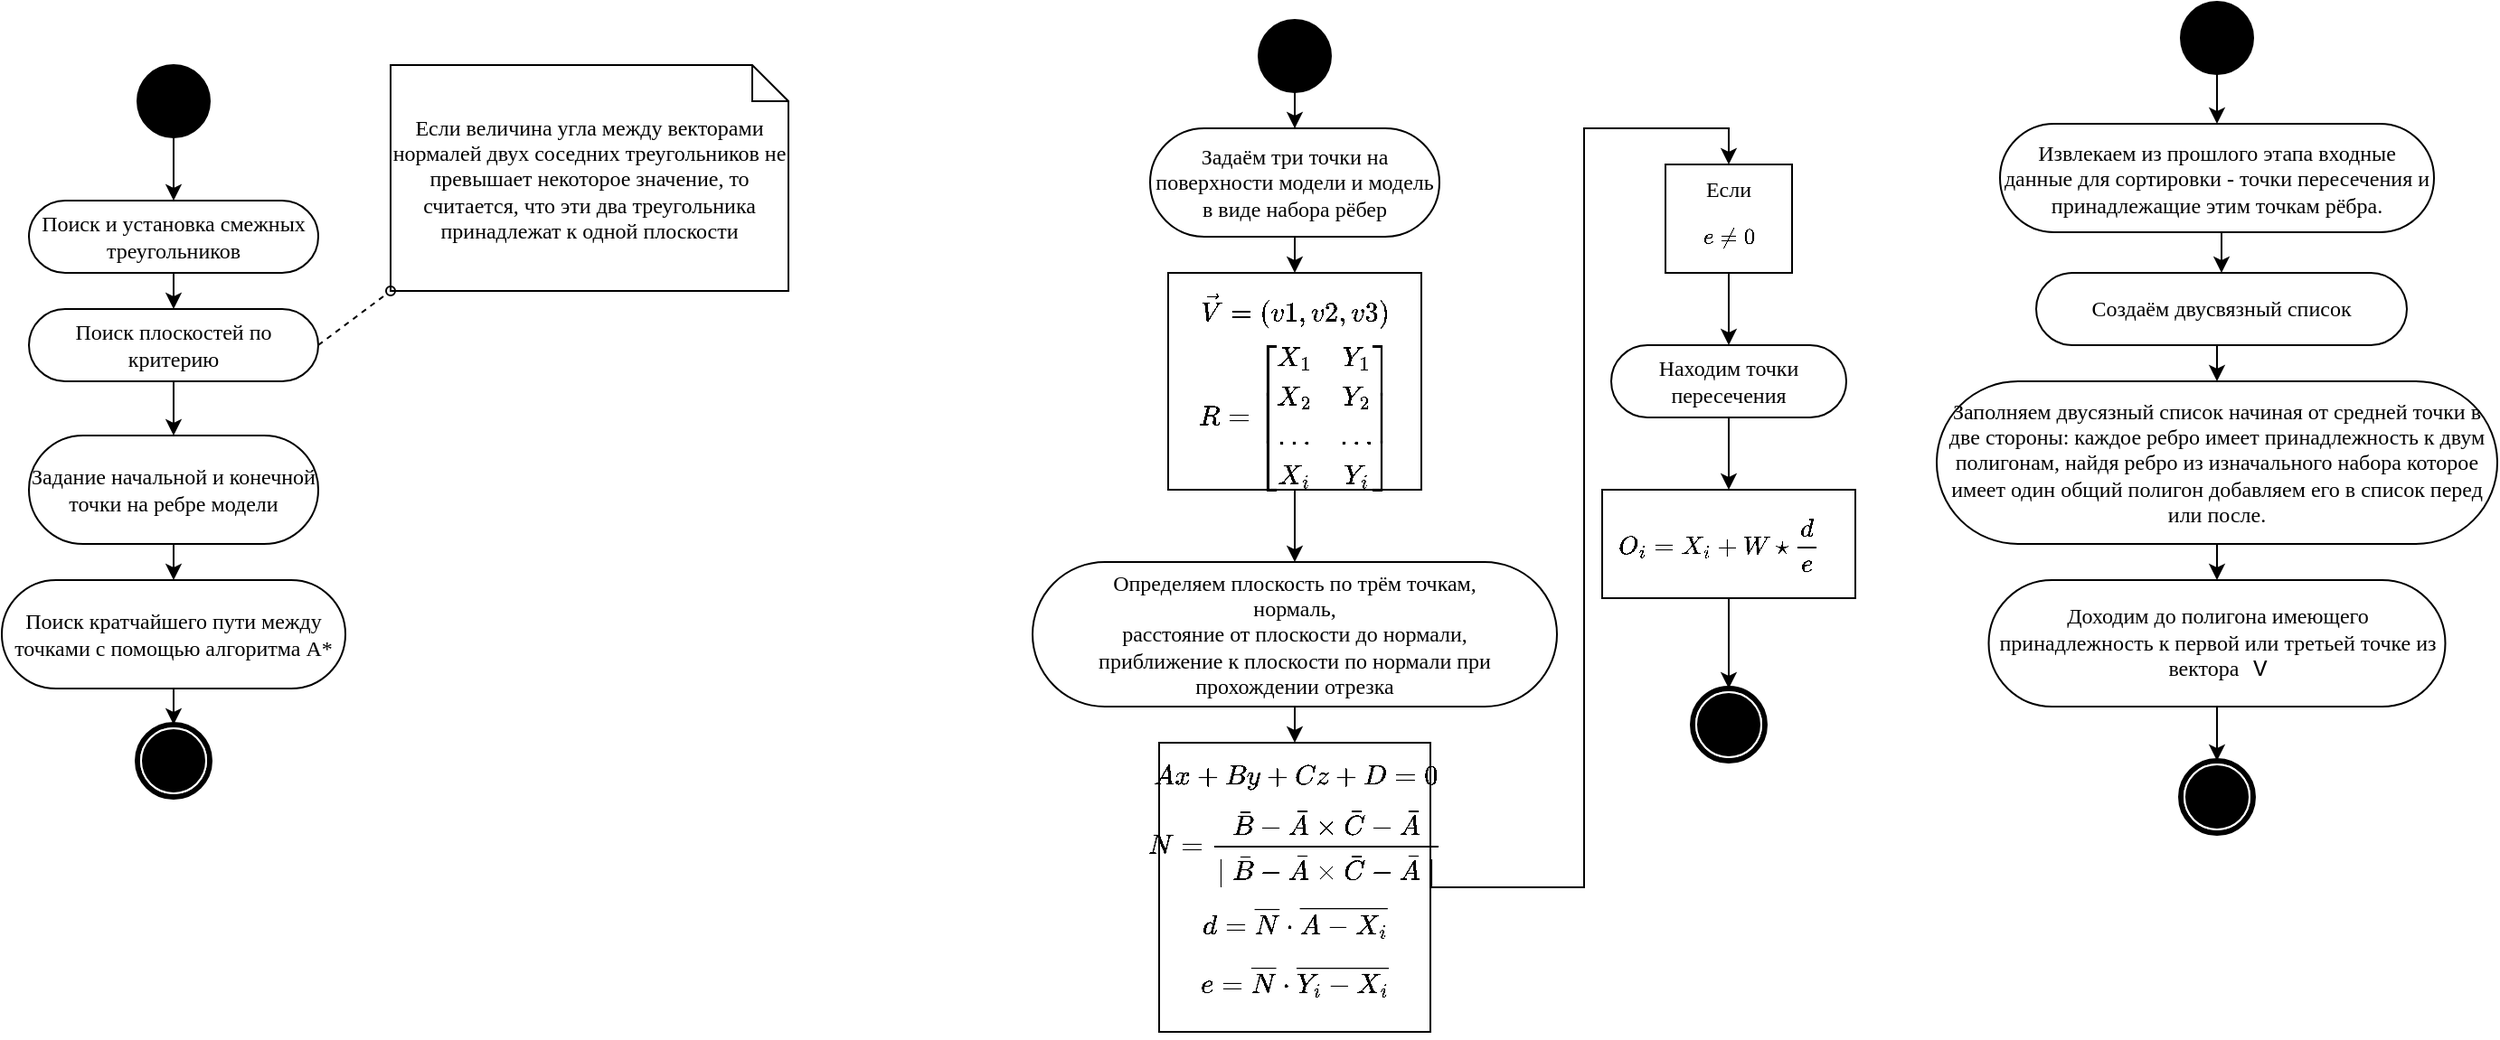 <mxfile version="14.1.9" type="github">
  <diagram id="rqI_ppBprp_Sd8-UaLiR" name="Page-1">
    <mxGraphModel dx="1865" dy="580" grid="1" gridSize="10" guides="1" tooltips="1" connect="1" arrows="1" fold="1" page="1" pageScale="1" pageWidth="827" pageHeight="1169" math="1" shadow="0">
      <root>
        <mxCell id="0" />
        <mxCell id="1" parent="0" />
        <mxCell id="YjNDBlbt8UtDI5Ee4jb6-37" style="edgeStyle=orthogonalEdgeStyle;rounded=0;orthogonalLoop=1;jettySize=auto;html=1;exitX=0.5;exitY=1;exitDx=0;exitDy=0;entryX=0.5;entryY=0;entryDx=0;entryDy=0;" parent="1" source="YjNDBlbt8UtDI5Ee4jb6-34" target="YjNDBlbt8UtDI5Ee4jb6-36" edge="1">
          <mxGeometry relative="1" as="geometry" />
        </mxCell>
        <mxCell id="YjNDBlbt8UtDI5Ee4jb6-34" value="" style="rounded=0;whiteSpace=wrap;html=1;" parent="1" vertex="1">
          <mxGeometry x="270" y="340" width="140" height="60" as="geometry" />
        </mxCell>
        <mxCell id="YjNDBlbt8UtDI5Ee4jb6-31" value="" style="edgeStyle=orthogonalEdgeStyle;rounded=0;orthogonalLoop=1;jettySize=auto;html=1;" parent="1" source="YjNDBlbt8UtDI5Ee4jb6-27" target="YjNDBlbt8UtDI5Ee4jb6-30" edge="1">
          <mxGeometry relative="1" as="geometry" />
        </mxCell>
        <mxCell id="YjNDBlbt8UtDI5Ee4jb6-27" value="" style="rounded=0;whiteSpace=wrap;html=1;" parent="1" vertex="1">
          <mxGeometry x="305" y="160" width="70" height="60" as="geometry" />
        </mxCell>
        <mxCell id="YjNDBlbt8UtDI5Ee4jb6-3" value="" style="edgeStyle=orthogonalEdgeStyle;rounded=0;orthogonalLoop=1;jettySize=auto;html=1;entryX=0.5;entryY=0;entryDx=0;entryDy=0;" parent="1" source="YjNDBlbt8UtDI5Ee4jb6-1" target="YjNDBlbt8UtDI5Ee4jb6-4" edge="1">
          <mxGeometry relative="1" as="geometry" />
        </mxCell>
        <mxCell id="YjNDBlbt8UtDI5Ee4jb6-1" value="" style="ellipse;whiteSpace=wrap;html=1;rounded=0;shadow=0;comic=0;labelBackgroundColor=none;strokeWidth=1;fillColor=#000000;fontFamily=Verdana;fontSize=12;align=center;" parent="1" vertex="1">
          <mxGeometry x="80" y="80" width="40" height="40" as="geometry" />
        </mxCell>
        <mxCell id="YjNDBlbt8UtDI5Ee4jb6-5" style="edgeStyle=orthogonalEdgeStyle;rounded=0;orthogonalLoop=1;jettySize=auto;html=1;exitX=0.5;exitY=1;exitDx=0;exitDy=0;entryX=0.5;entryY=0;entryDx=0;entryDy=0;" parent="1" source="YjNDBlbt8UtDI5Ee4jb6-4" edge="1">
          <mxGeometry relative="1" as="geometry">
            <mxPoint x="100" y="220" as="targetPoint" />
          </mxGeometry>
        </mxCell>
        <mxCell id="YjNDBlbt8UtDI5Ee4jb6-4" value="Задаём три точки на поверхности модели и модель в виде набора рёбер" style="rounded=1;whiteSpace=wrap;html=1;shadow=0;comic=0;labelBackgroundColor=none;strokeWidth=1;fontFamily=Verdana;fontSize=12;align=center;arcSize=50;" parent="1" vertex="1">
          <mxGeometry x="20" y="140" width="160" height="60" as="geometry" />
        </mxCell>
        <mxCell id="YjNDBlbt8UtDI5Ee4jb6-11" style="edgeStyle=orthogonalEdgeStyle;rounded=0;orthogonalLoop=1;jettySize=auto;html=1;exitX=0.5;exitY=1;exitDx=0;exitDy=0;entryX=0.5;entryY=0;entryDx=0;entryDy=0;" parent="1" source="YjNDBlbt8UtDI5Ee4jb6-6" target="YjNDBlbt8UtDI5Ee4jb6-10" edge="1">
          <mxGeometry relative="1" as="geometry" />
        </mxCell>
        <mxCell id="YjNDBlbt8UtDI5Ee4jb6-6" value="Определяем плоскость по трём точкам, &lt;br&gt;нормаль, &lt;br&gt;расстояние от плоскости до нормали,&lt;br&gt;приближение к плоскости по нормали при прохождении отрезка" style="rounded=1;whiteSpace=wrap;html=1;shadow=0;comic=0;labelBackgroundColor=none;strokeWidth=1;fontFamily=Verdana;fontSize=12;align=center;arcSize=50;" parent="1" vertex="1">
          <mxGeometry x="-45" y="380" width="290" height="80" as="geometry" />
        </mxCell>
        <mxCell id="YjNDBlbt8UtDI5Ee4jb6-23" value="" style="edgeStyle=orthogonalEdgeStyle;rounded=0;orthogonalLoop=1;jettySize=auto;html=1;" parent="1" source="YjNDBlbt8UtDI5Ee4jb6-8" target="YjNDBlbt8UtDI5Ee4jb6-6" edge="1">
          <mxGeometry relative="1" as="geometry" />
        </mxCell>
        <mxCell id="YjNDBlbt8UtDI5Ee4jb6-8" value="" style="rounded=0;whiteSpace=wrap;html=1;shadow=0;comic=0;labelBackgroundColor=none;strokeWidth=1;fontFamily=Verdana;fontSize=12;align=center;arcSize=50;" parent="1" vertex="1">
          <mxGeometry x="30" y="220" width="140" height="120" as="geometry" />
        </mxCell>
        <mxCell id="YjNDBlbt8UtDI5Ee4jb6-32" style="edgeStyle=orthogonalEdgeStyle;rounded=0;orthogonalLoop=1;jettySize=auto;html=1;exitX=1;exitY=0.5;exitDx=0;exitDy=0;entryX=0.5;entryY=0;entryDx=0;entryDy=0;" parent="1" source="YjNDBlbt8UtDI5Ee4jb6-10" target="YjNDBlbt8UtDI5Ee4jb6-27" edge="1">
          <mxGeometry relative="1" as="geometry">
            <mxPoint x="280.0" y="176.667" as="targetPoint" />
            <Array as="points">
              <mxPoint x="260" y="560" />
              <mxPoint x="260" y="140" />
              <mxPoint x="340" y="140" />
            </Array>
          </mxGeometry>
        </mxCell>
        <mxCell id="YjNDBlbt8UtDI5Ee4jb6-10" value="&lt;span style=&quot;text-align: left ; background-color: rgb(255 , 255 , 255)&quot;&gt;&lt;font face=&quot;courier new, courier, monospace&quot;&gt;&lt;span style=&quot;font-size: 13px&quot;&gt;&lt;br&gt;&lt;/span&gt;&lt;/font&gt;&lt;/span&gt;" style="rounded=0;whiteSpace=wrap;html=1;shadow=0;comic=0;labelBackgroundColor=none;strokeWidth=1;fontFamily=Verdana;fontSize=12;align=center;arcSize=50;" parent="1" vertex="1">
          <mxGeometry x="25" y="480" width="150" height="160" as="geometry" />
        </mxCell>
        <mxCell id="YjNDBlbt8UtDI5Ee4jb6-18" value="&lt;span style=&quot;text-align: left ; background-color: rgb(255 , 255 , 255)&quot;&gt;&lt;font face=&quot;courier new, courier, monospace&quot;&gt;&lt;span style=&quot;font-size: 13px&quot;&gt;$$Ax+By+Cz+D=0$$&lt;br&gt;&lt;br&gt;&lt;/span&gt;&lt;/font&gt;&lt;/span&gt;" style="rounded=0;whiteSpace=wrap;html=1;shadow=0;comic=0;labelBackgroundColor=none;strokeWidth=1;fontFamily=Verdana;fontSize=12;align=center;arcSize=50;strokeColor=none;" parent="1" vertex="1">
          <mxGeometry x="27.5" y="490" width="145" height="50" as="geometry" />
        </mxCell>
        <mxCell id="YjNDBlbt8UtDI5Ee4jb6-15" value="&lt;span style=&quot;text-align: left ; background-color: rgb(255 , 255 , 255)&quot;&gt;&lt;font face=&quot;courier new, courier, monospace&quot;&gt;&lt;span style=&quot;font-size: 13px&quot;&gt;$$N =&amp;nbsp; \frac{ \bar{B} - \bar{A}\times \bar{C}-\bar{A}}{\mid \bar{B} - \bar{A}\times \bar{C}-\bar{A}\mid}$$&lt;/span&gt;&lt;br&gt;&lt;/font&gt;&lt;/span&gt;" style="rounded=0;whiteSpace=wrap;html=1;shadow=0;comic=0;labelBackgroundColor=none;strokeWidth=1;fontFamily=Verdana;fontSize=12;align=center;arcSize=50;strokeColor=none;" parent="1" vertex="1">
          <mxGeometry x="32.5" y="520" width="135" height="50" as="geometry" />
        </mxCell>
        <mxCell id="YjNDBlbt8UtDI5Ee4jb6-14" value="&lt;span style=&quot;text-align: left ; background-color: rgb(255 , 255 , 255)&quot;&gt;&lt;font face=&quot;courier new, courier, monospace&quot;&gt;&lt;span style=&quot;font-size: 13px&quot;&gt;$$d = \overline{N} \cdot\overline{A - X_{i}}$$&lt;/span&gt;&lt;br&gt;&lt;br&gt;&lt;/font&gt;&lt;/span&gt;" style="rounded=0;whiteSpace=wrap;html=1;shadow=0;comic=0;labelBackgroundColor=none;strokeWidth=1;fontFamily=Verdana;fontSize=12;align=center;arcSize=50;strokeColor=none;" parent="1" vertex="1">
          <mxGeometry x="43.75" y="580" width="112.5" height="30" as="geometry" />
        </mxCell>
        <mxCell id="YjNDBlbt8UtDI5Ee4jb6-17" value="&lt;span style=&quot;text-align: left ; background-color: rgb(255 , 255 , 255)&quot;&gt;&lt;font face=&quot;courier new, courier, monospace&quot;&gt;&lt;span style=&quot;font-size: 13px&quot;&gt;$$e = \overline{N} \cdot\overline{Y_{i} - X_{i}} $$&lt;/span&gt;&lt;br&gt;&lt;/font&gt;&lt;/span&gt;" style="rounded=0;whiteSpace=wrap;html=1;shadow=0;comic=0;labelBackgroundColor=none;strokeWidth=1;fontFamily=Verdana;fontSize=12;align=center;arcSize=50;strokeColor=none;" parent="1" vertex="1">
          <mxGeometry x="55" y="610" width="90" height="20" as="geometry" />
        </mxCell>
        <mxCell id="YjNDBlbt8UtDI5Ee4jb6-21" value="&lt;span style=&quot;font-family: &amp;#34;courier new&amp;#34; , &amp;#34;courier&amp;#34; , monospace ; font-size: 13px ; text-align: left ; background-color: rgb(255 , 255 , 255)&quot;&gt;$$\vec{V}=(v1, v2, v3)$$&lt;/span&gt;" style="text;html=1;strokeColor=none;fillColor=none;align=center;verticalAlign=middle;whiteSpace=wrap;rounded=0;" parent="1" vertex="1">
          <mxGeometry x="80" y="230" width="40" height="20" as="geometry" />
        </mxCell>
        <mxCell id="YjNDBlbt8UtDI5Ee4jb6-22" value="&lt;span style=&quot;font-family: &amp;#34;courier new&amp;#34; , &amp;#34;courier&amp;#34; , monospace ; font-size: 13px ; text-align: left ; background-color: rgb(255 , 255 , 255)&quot;&gt;\[R = \begin{bmatrix}X_{1} &amp;amp; Y_{1} \\X_{2} &amp;amp; Y_{2}&amp;nbsp; \\... &amp;amp; ...&amp;nbsp; \\X_{i} &amp;amp; Y_{i} \end{bmatrix}\]&lt;/span&gt;" style="text;html=1;strokeColor=none;fillColor=none;align=center;verticalAlign=middle;whiteSpace=wrap;rounded=0;" parent="1" vertex="1">
          <mxGeometry x="80" y="290" width="40" height="20" as="geometry" />
        </mxCell>
        <mxCell id="YjNDBlbt8UtDI5Ee4jb6-26" value="&lt;span style=&quot;font-family: &amp;#34;verdana&amp;#34;&quot;&gt;Если $$e \neq 0$$&amp;nbsp;&lt;/span&gt;" style="text;html=1;strokeColor=none;fillColor=none;align=center;verticalAlign=middle;whiteSpace=wrap;rounded=0;" parent="1" vertex="1">
          <mxGeometry x="315" y="190" width="50" height="20" as="geometry" />
        </mxCell>
        <mxCell id="YjNDBlbt8UtDI5Ee4jb6-35" style="edgeStyle=orthogonalEdgeStyle;rounded=0;orthogonalLoop=1;jettySize=auto;html=1;exitX=0.5;exitY=1;exitDx=0;exitDy=0;entryX=0.5;entryY=0;entryDx=0;entryDy=0;" parent="1" source="YjNDBlbt8UtDI5Ee4jb6-30" target="YjNDBlbt8UtDI5Ee4jb6-34" edge="1">
          <mxGeometry relative="1" as="geometry" />
        </mxCell>
        <mxCell id="YjNDBlbt8UtDI5Ee4jb6-30" value="Находим точки пересечения" style="rounded=1;whiteSpace=wrap;html=1;shadow=0;comic=0;labelBackgroundColor=none;strokeWidth=1;fontFamily=Verdana;fontSize=12;align=center;arcSize=50;" parent="1" vertex="1">
          <mxGeometry x="275" y="260" width="130" height="40" as="geometry" />
        </mxCell>
        <mxCell id="YjNDBlbt8UtDI5Ee4jb6-33" value="\[O_{i} = X_{i}+W\star \frac{d}{e}\]" style="text;html=1;strokeColor=none;fillColor=none;align=center;verticalAlign=middle;whiteSpace=wrap;rounded=0;" parent="1" vertex="1">
          <mxGeometry x="265" y="360" width="140" height="20" as="geometry" />
        </mxCell>
        <mxCell id="YjNDBlbt8UtDI5Ee4jb6-36" value="" style="shape=mxgraph.bpmn.shape;html=1;verticalLabelPosition=bottom;labelBackgroundColor=#ffffff;verticalAlign=top;perimeter=ellipsePerimeter;outline=end;symbol=terminate;rounded=0;shadow=0;comic=0;strokeWidth=1;fontFamily=Verdana;fontSize=12;align=center;" parent="1" vertex="1">
          <mxGeometry x="320" y="450" width="40" height="40" as="geometry" />
        </mxCell>
        <mxCell id="YjNDBlbt8UtDI5Ee4jb6-40" style="edgeStyle=orthogonalEdgeStyle;rounded=0;orthogonalLoop=1;jettySize=auto;html=1;exitX=0.5;exitY=1;exitDx=0;exitDy=0;entryX=0.5;entryY=0;entryDx=0;entryDy=0;" parent="1" source="YjNDBlbt8UtDI5Ee4jb6-38" target="YjNDBlbt8UtDI5Ee4jb6-42" edge="1">
          <mxGeometry relative="1" as="geometry">
            <mxPoint x="-520" y="140.0" as="targetPoint" />
          </mxGeometry>
        </mxCell>
        <mxCell id="YjNDBlbt8UtDI5Ee4jb6-38" value="" style="ellipse;whiteSpace=wrap;html=1;rounded=0;shadow=0;comic=0;labelBackgroundColor=none;strokeWidth=1;fillColor=#000000;fontFamily=Verdana;fontSize=12;align=center;" parent="1" vertex="1">
          <mxGeometry x="-540" y="105" width="40" height="40" as="geometry" />
        </mxCell>
        <mxCell id="YjNDBlbt8UtDI5Ee4jb6-44" style="edgeStyle=orthogonalEdgeStyle;rounded=0;orthogonalLoop=1;jettySize=auto;html=1;exitX=0.5;exitY=1;exitDx=0;exitDy=0;entryX=0.5;entryY=0;entryDx=0;entryDy=0;" parent="1" source="YjNDBlbt8UtDI5Ee4jb6-42" target="YjNDBlbt8UtDI5Ee4jb6-43" edge="1">
          <mxGeometry relative="1" as="geometry" />
        </mxCell>
        <mxCell id="YjNDBlbt8UtDI5Ee4jb6-42" value="Поиск и установка смежных треугольников" style="rounded=1;whiteSpace=wrap;html=1;shadow=0;comic=0;labelBackgroundColor=none;strokeWidth=1;fontFamily=Verdana;fontSize=12;align=center;arcSize=50;" parent="1" vertex="1">
          <mxGeometry x="-600" y="180" width="160" height="40" as="geometry" />
        </mxCell>
        <mxCell id="YjNDBlbt8UtDI5Ee4jb6-46" style="edgeStyle=orthogonalEdgeStyle;rounded=0;orthogonalLoop=1;jettySize=auto;html=1;exitX=0.5;exitY=1;exitDx=0;exitDy=0;" parent="1" source="YjNDBlbt8UtDI5Ee4jb6-43" target="YjNDBlbt8UtDI5Ee4jb6-45" edge="1">
          <mxGeometry relative="1" as="geometry" />
        </mxCell>
        <mxCell id="YjNDBlbt8UtDI5Ee4jb6-43" value="Поиск плоскостей по критерию" style="rounded=1;whiteSpace=wrap;html=1;shadow=0;comic=0;labelBackgroundColor=none;strokeWidth=1;fontFamily=Verdana;fontSize=12;align=center;arcSize=50;" parent="1" vertex="1">
          <mxGeometry x="-600" y="240" width="160" height="40" as="geometry" />
        </mxCell>
        <mxCell id="YjNDBlbt8UtDI5Ee4jb6-51" style="edgeStyle=orthogonalEdgeStyle;rounded=0;orthogonalLoop=1;jettySize=auto;html=1;exitX=0.5;exitY=1;exitDx=0;exitDy=0;entryX=0.5;entryY=0;entryDx=0;entryDy=0;" parent="1" source="YjNDBlbt8UtDI5Ee4jb6-45" target="YjNDBlbt8UtDI5Ee4jb6-47" edge="1">
          <mxGeometry relative="1" as="geometry" />
        </mxCell>
        <mxCell id="YjNDBlbt8UtDI5Ee4jb6-45" value="Задание начальной и конечной точки на ребре модели" style="rounded=1;whiteSpace=wrap;html=1;shadow=0;comic=0;labelBackgroundColor=none;strokeWidth=1;fontFamily=Verdana;fontSize=12;align=center;arcSize=50;" parent="1" vertex="1">
          <mxGeometry x="-600" y="310" width="160" height="60" as="geometry" />
        </mxCell>
        <mxCell id="YjNDBlbt8UtDI5Ee4jb6-53" style="edgeStyle=orthogonalEdgeStyle;rounded=0;orthogonalLoop=1;jettySize=auto;html=1;exitX=0.5;exitY=1;exitDx=0;exitDy=0;entryX=0.5;entryY=0;entryDx=0;entryDy=0;" parent="1" source="YjNDBlbt8UtDI5Ee4jb6-47" target="YjNDBlbt8UtDI5Ee4jb6-52" edge="1">
          <mxGeometry relative="1" as="geometry" />
        </mxCell>
        <mxCell id="YjNDBlbt8UtDI5Ee4jb6-47" value="Поиск кратчайшего пути между точками с помощью алгоритма A*" style="rounded=1;whiteSpace=wrap;html=1;shadow=0;comic=0;labelBackgroundColor=none;strokeWidth=1;fontFamily=Verdana;fontSize=12;align=center;arcSize=50;" parent="1" vertex="1">
          <mxGeometry x="-615" y="390" width="190" height="60" as="geometry" />
        </mxCell>
        <mxCell id="YjNDBlbt8UtDI5Ee4jb6-48" value="Если величина угла между векторами нормалей двух соседних треугольников не превышает некоторое значение, то считается, что эти два треугольника принадлежат к одной плоскости" style="shape=note;whiteSpace=wrap;html=1;rounded=0;shadow=0;comic=0;labelBackgroundColor=none;strokeWidth=1;fontFamily=Verdana;fontSize=12;align=center;size=20;" parent="1" vertex="1">
          <mxGeometry x="-400" y="105" width="220" height="125" as="geometry" />
        </mxCell>
        <mxCell id="YjNDBlbt8UtDI5Ee4jb6-50" style="edgeStyle=none;rounded=0;html=1;dashed=1;labelBackgroundColor=none;startArrow=none;startFill=0;startSize=5;endArrow=oval;endFill=0;endSize=5;jettySize=auto;orthogonalLoop=1;strokeWidth=1;fontFamily=Verdana;fontSize=12;entryX=0;entryY=1;entryDx=0;entryDy=0;entryPerimeter=0;exitX=1;exitY=0.5;exitDx=0;exitDy=0;" parent="1" source="YjNDBlbt8UtDI5Ee4jb6-43" target="YjNDBlbt8UtDI5Ee4jb6-48" edge="1">
          <mxGeometry relative="1" as="geometry">
            <mxPoint x="-350.001" y="338" as="sourcePoint" />
            <mxPoint x="-329.939" y="300" as="targetPoint" />
          </mxGeometry>
        </mxCell>
        <mxCell id="YjNDBlbt8UtDI5Ee4jb6-52" value="" style="shape=mxgraph.bpmn.shape;html=1;verticalLabelPosition=bottom;labelBackgroundColor=#ffffff;verticalAlign=top;perimeter=ellipsePerimeter;outline=end;symbol=terminate;rounded=0;shadow=0;comic=0;strokeWidth=1;fontFamily=Verdana;fontSize=12;align=center;" parent="1" vertex="1">
          <mxGeometry x="-540" y="470" width="40" height="40" as="geometry" />
        </mxCell>
        <mxCell id="gdqFLvk-_IpJA75bo0cJ-4" style="edgeStyle=orthogonalEdgeStyle;rounded=0;orthogonalLoop=1;jettySize=auto;html=1;exitX=0.5;exitY=1;exitDx=0;exitDy=0;entryX=0.5;entryY=0;entryDx=0;entryDy=0;" edge="1" parent="1" source="gdqFLvk-_IpJA75bo0cJ-1" target="gdqFLvk-_IpJA75bo0cJ-3">
          <mxGeometry relative="1" as="geometry" />
        </mxCell>
        <mxCell id="gdqFLvk-_IpJA75bo0cJ-1" value="" style="ellipse;whiteSpace=wrap;html=1;rounded=0;shadow=0;comic=0;labelBackgroundColor=none;strokeWidth=1;fillColor=#000000;fontFamily=Verdana;fontSize=12;align=center;" vertex="1" parent="1">
          <mxGeometry x="590" y="70" width="40" height="40" as="geometry" />
        </mxCell>
        <mxCell id="gdqFLvk-_IpJA75bo0cJ-9" style="edgeStyle=orthogonalEdgeStyle;rounded=0;orthogonalLoop=1;jettySize=auto;html=1;exitX=0.5;exitY=1;exitDx=0;exitDy=0;entryX=0.5;entryY=0;entryDx=0;entryDy=0;" edge="1" parent="1" source="gdqFLvk-_IpJA75bo0cJ-3" target="gdqFLvk-_IpJA75bo0cJ-7">
          <mxGeometry relative="1" as="geometry">
            <mxPoint x="610" y="220" as="targetPoint" />
          </mxGeometry>
        </mxCell>
        <mxCell id="gdqFLvk-_IpJA75bo0cJ-3" value="Извлекаем из прошлого этапа входные данные для сортировки - точки пересечения и принадлежащие этим точкам рёбра." style="rounded=1;whiteSpace=wrap;html=1;shadow=0;comic=0;labelBackgroundColor=none;strokeWidth=1;fontFamily=Verdana;fontSize=12;align=center;arcSize=50;" vertex="1" parent="1">
          <mxGeometry x="490" y="137.5" width="240" height="60" as="geometry" />
        </mxCell>
        <mxCell id="gdqFLvk-_IpJA75bo0cJ-12" style="edgeStyle=orthogonalEdgeStyle;rounded=0;orthogonalLoop=1;jettySize=auto;html=1;exitX=0.5;exitY=1;exitDx=0;exitDy=0;entryX=0.5;entryY=0;entryDx=0;entryDy=0;" edge="1" parent="1" source="gdqFLvk-_IpJA75bo0cJ-7" target="gdqFLvk-_IpJA75bo0cJ-10">
          <mxGeometry relative="1" as="geometry" />
        </mxCell>
        <mxCell id="gdqFLvk-_IpJA75bo0cJ-7" value="Создаём двусвязный список" style="rounded=1;whiteSpace=wrap;html=1;shadow=0;comic=0;labelBackgroundColor=none;strokeWidth=1;fontFamily=Verdana;fontSize=12;align=center;arcSize=50;" vertex="1" parent="1">
          <mxGeometry x="510" y="220" width="205" height="40" as="geometry" />
        </mxCell>
        <mxCell id="gdqFLvk-_IpJA75bo0cJ-13" style="edgeStyle=orthogonalEdgeStyle;rounded=0;orthogonalLoop=1;jettySize=auto;html=1;exitX=0.5;exitY=1;exitDx=0;exitDy=0;entryX=0.5;entryY=0;entryDx=0;entryDy=0;" edge="1" parent="1" source="gdqFLvk-_IpJA75bo0cJ-10" target="gdqFLvk-_IpJA75bo0cJ-11">
          <mxGeometry relative="1" as="geometry" />
        </mxCell>
        <mxCell id="gdqFLvk-_IpJA75bo0cJ-10" value="Заполняем двусязный список начиная от средней точки в две стороны: каждое ребро имеет принадлежность к двум полигонам, найдя ребро из изначального набора которое имеет один общий полигон добавляем его в список перед или после." style="rounded=1;whiteSpace=wrap;html=1;shadow=0;comic=0;labelBackgroundColor=none;strokeWidth=1;fontFamily=Verdana;fontSize=12;align=center;arcSize=50;" vertex="1" parent="1">
          <mxGeometry x="455" y="280" width="310" height="90" as="geometry" />
        </mxCell>
        <mxCell id="gdqFLvk-_IpJA75bo0cJ-15" style="edgeStyle=orthogonalEdgeStyle;rounded=0;orthogonalLoop=1;jettySize=auto;html=1;exitX=0.5;exitY=1;exitDx=0;exitDy=0;entryX=0.5;entryY=0;entryDx=0;entryDy=0;" edge="1" parent="1" source="gdqFLvk-_IpJA75bo0cJ-11" target="gdqFLvk-_IpJA75bo0cJ-14">
          <mxGeometry relative="1" as="geometry" />
        </mxCell>
        <mxCell id="gdqFLvk-_IpJA75bo0cJ-11" value="&lt;div&gt;Доходим до полигона имеющего принадлежность к первой или третьей точке из вектора&lt;font face=&quot;courier new, courier, monospace&quot;&gt;&lt;span style=&quot;font-size: 13px ; background-color: rgb(255 , 255 , 255)&quot;&gt;&amp;nbsp;V&lt;/span&gt;&lt;/font&gt;&lt;/div&gt;" style="rounded=1;whiteSpace=wrap;html=1;shadow=0;comic=0;labelBackgroundColor=none;strokeWidth=1;fontFamily=Verdana;fontSize=12;align=center;arcSize=50;" vertex="1" parent="1">
          <mxGeometry x="483.75" y="390" width="252.5" height="70" as="geometry" />
        </mxCell>
        <mxCell id="gdqFLvk-_IpJA75bo0cJ-14" value="" style="shape=mxgraph.bpmn.shape;html=1;verticalLabelPosition=bottom;labelBackgroundColor=#ffffff;verticalAlign=top;perimeter=ellipsePerimeter;outline=end;symbol=terminate;rounded=0;shadow=0;comic=0;strokeWidth=1;fontFamily=Verdana;fontSize=12;align=center;" vertex="1" parent="1">
          <mxGeometry x="590" y="490" width="40" height="40" as="geometry" />
        </mxCell>
      </root>
    </mxGraphModel>
  </diagram>
</mxfile>
